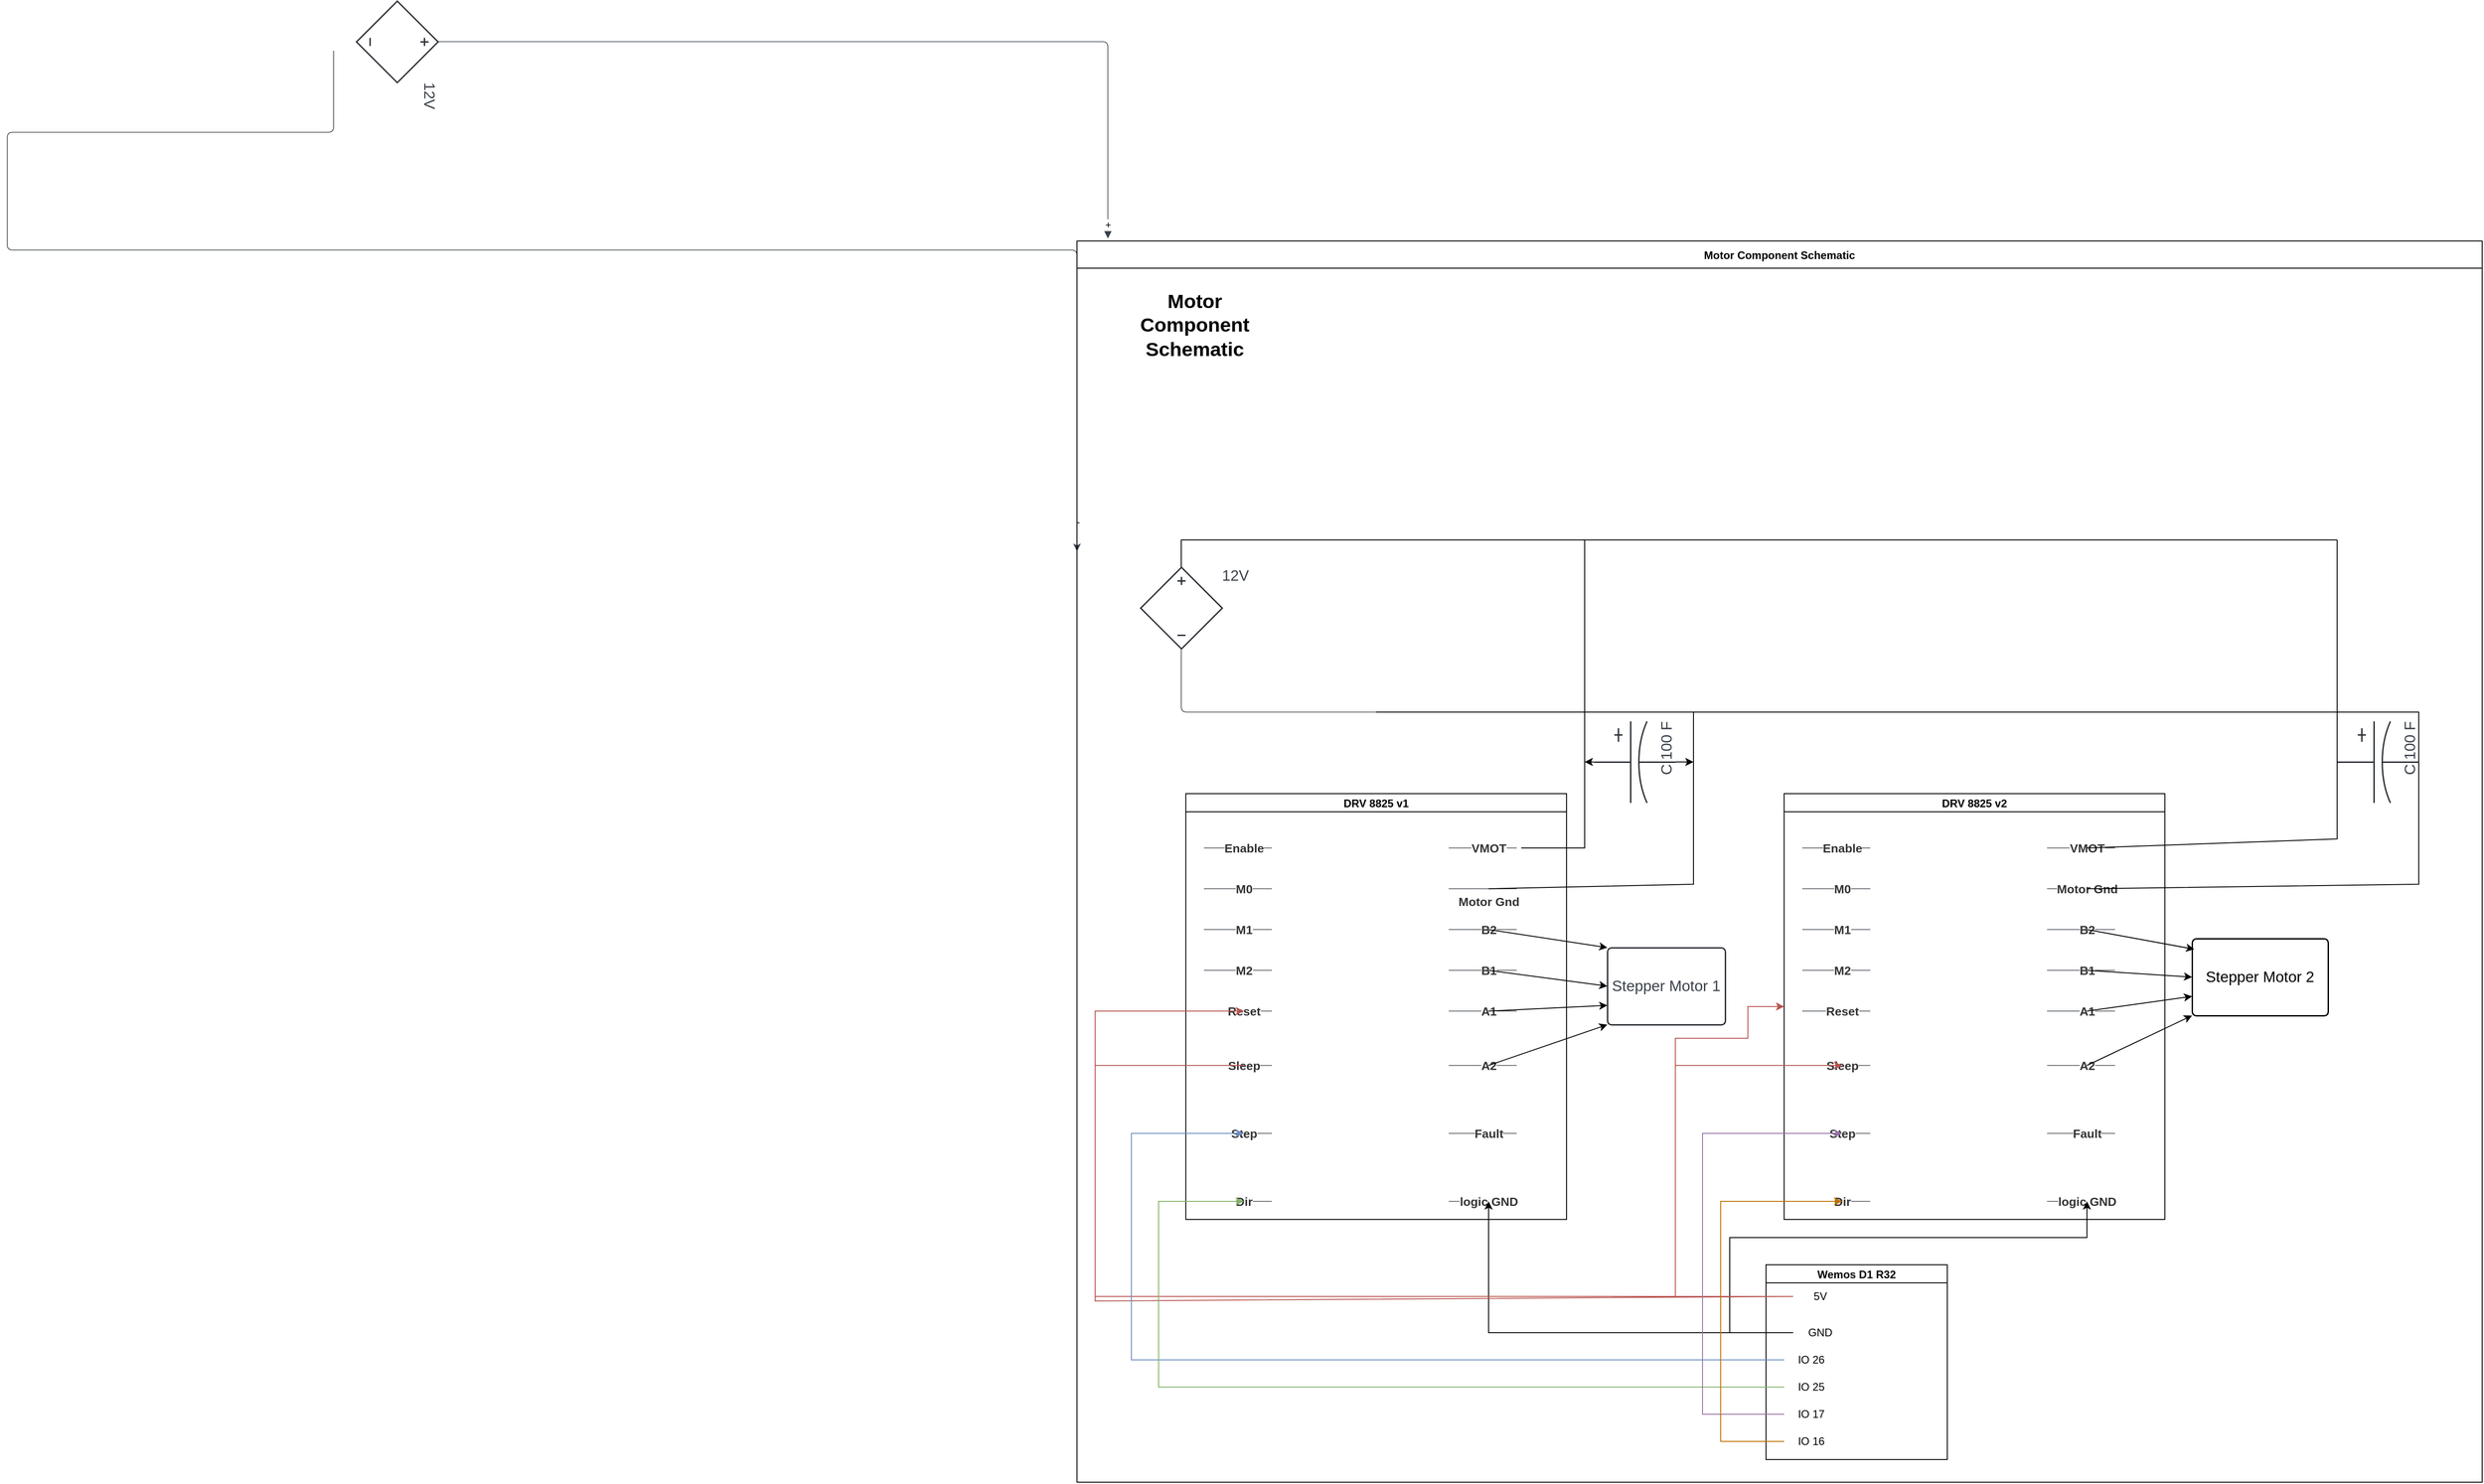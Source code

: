 <mxfile version="24.7.7">
  <diagram name="Page-1" id="7f8eeRSNO61apV8C3hmS">
    <mxGraphModel dx="2390" dy="2342" grid="1" gridSize="10" guides="1" tooltips="1" connect="1" arrows="1" fold="1" page="1" pageScale="1" pageWidth="850" pageHeight="1100" math="0" shadow="0">
      <root>
        <mxCell id="0" />
        <mxCell id="1" parent="0" />
        <mxCell id="pym4YxWfksxZp7_tP3VW-1" value="" style="html=1;overflow=block;blockSpacing=1;whiteSpace=wrap;container=1;pointerEvents=0;collapsible=0;recursiveResize=0;fontSize=13;spacing=0;strokeColor=#unset;fillOpacity=0;rounded=1;absoluteArcSize=1;arcSize=9;fillColor=#000000;strokeWidth=NaN;lucidId=iUW3VaTIrjWA;" vertex="1" parent="1">
          <mxGeometry x="210" y="60" width="405" height="585" as="geometry" />
        </mxCell>
        <mxCell id="pym4YxWfksxZp7_tP3VW-14" value="" style="html=1;jettySize=18;whiteSpace=wrap;fontSize=13;strokeColor=#3a414a;strokeOpacity=100;strokeWidth=0.8;rounded=1;arcSize=12;edgeStyle=orthogonalEdgeStyle;startArrow=none;endArrow=classic;exitX=0.5;exitY=1;exitPerimeter=0;lucidId=90W3UFExJlwN;entryX=0;entryY=0.25;entryDx=0;entryDy=0;endFill=1;" edge="1" parent="1" target="pym4YxWfksxZp7_tP3VW-138">
          <mxGeometry width="100" height="100" relative="1" as="geometry">
            <Array as="points">
              <mxPoint x="650" y="-620" />
              <mxPoint x="290" y="-620" />
              <mxPoint x="290" y="-490" />
            </Array>
            <mxPoint x="1457.14" y="-497.6" as="targetPoint" />
            <mxPoint x="650" y="-710" as="sourcePoint" />
          </mxGeometry>
        </mxCell>
        <mxCell id="pym4YxWfksxZp7_tP3VW-226" value="-" style="edgeLabel;html=1;align=center;verticalAlign=middle;resizable=0;points=[];" vertex="1" connectable="0" parent="pym4YxWfksxZp7_tP3VW-14">
          <mxGeometry x="0.969" y="1" relative="1" as="geometry">
            <mxPoint as="offset" />
          </mxGeometry>
        </mxCell>
        <mxCell id="pym4YxWfksxZp7_tP3VW-18" value="" style="html=1;jettySize=18;whiteSpace=wrap;fontSize=13;strokeColor=#3a414a;strokeOpacity=100;strokeWidth=0.8;rounded=1;arcSize=12;edgeStyle=orthogonalEdgeStyle;startArrow=none;endArrow=block;exitX=0.5;exitY=0;exitPerimeter=0;lucidId=~0W3Ct3SU_Aw;entryX=0.022;entryY=-0.002;entryDx=0;entryDy=0;entryPerimeter=0;endFill=1;" edge="1" parent="1" source="pym4YxWfksxZp7_tP3VW-19" target="pym4YxWfksxZp7_tP3VW-138">
          <mxGeometry width="100" height="100" relative="1" as="geometry">
            <Array as="points" />
            <mxPoint x="885" y="-600" as="targetPoint" />
          </mxGeometry>
        </mxCell>
        <mxCell id="pym4YxWfksxZp7_tP3VW-225" value="+" style="edgeLabel;html=1;align=center;verticalAlign=middle;resizable=0;points=[];" vertex="1" connectable="0" parent="pym4YxWfksxZp7_tP3VW-18">
          <mxGeometry x="0.968" relative="1" as="geometry">
            <mxPoint as="offset" />
          </mxGeometry>
        </mxCell>
        <mxCell id="pym4YxWfksxZp7_tP3VW-19" value="12V" style="html=1;overflow=block;blockSpacing=1;whiteSpace=wrap;shape=mxgraph.electrical.signal_sources.dependent_source_3;verticalLabelPosition=middle;align=left;verticalAlign=top;labelPosition=right;fontSize=16.7;fontColor=#3a414a;spacing=0;strokeColor=#282c33;strokeOpacity=100;fillOpacity=100;rounded=1;absoluteArcSize=1;arcSize=9;rotation=90;fillColor=#ffffff;strokeWidth=1.5;lucidId=ARX3QMTHyp3W;" vertex="1" parent="1">
          <mxGeometry x="675" y="-765" width="90" height="90" as="geometry" />
        </mxCell>
        <mxCell id="pym4YxWfksxZp7_tP3VW-138" value="Motor Component Schematic" style="swimlane;startSize=30;swimlaneHead=1;noLabel=0;verticalAlign=middle;labelBackgroundColor=none;" vertex="1" parent="1">
          <mxGeometry x="1470" y="-500" width="1550" height="1370" as="geometry">
            <mxRectangle x="1470" y="-500" width="220" height="40" as="alternateBounds" />
          </mxGeometry>
        </mxCell>
        <mxCell id="pym4YxWfksxZp7_tP3VW-97" value="DRV 8825 v1" style="swimlane;startSize=20;" vertex="1" parent="pym4YxWfksxZp7_tP3VW-138">
          <mxGeometry x="120" y="610" width="420" height="470" as="geometry">
            <mxRectangle x="490" y="680" width="100" height="40" as="alternateBounds" />
          </mxGeometry>
        </mxCell>
        <mxCell id="pym4YxWfksxZp7_tP3VW-27" value="" style="html=1;jettySize=18;whiteSpace=wrap;fontSize=13;strokeColor=#3a414a;strokeOpacity=100;strokeWidth=0.8;rounded=1;arcSize=12;edgeStyle=orthogonalEdgeStyle;startArrow=none;endArrow=none;lucidId=ucY3mJvDZ3Nv;" edge="1" parent="pym4YxWfksxZp7_tP3VW-97">
          <mxGeometry width="100" height="100" relative="1" as="geometry">
            <Array as="points" />
            <mxPoint x="95" y="60" as="sourcePoint" />
            <mxPoint x="20" y="60" as="targetPoint" />
          </mxGeometry>
        </mxCell>
        <mxCell id="pym4YxWfksxZp7_tP3VW-28" value="Enable" style="text;html=1;resizable=0;labelBackgroundColor=default;align=center;verticalAlign=middle;fontStyle=1;fontColor=#333333;fontSize=13.3;" vertex="1" parent="pym4YxWfksxZp7_tP3VW-27">
          <mxGeometry x="-0.173" relative="1" as="geometry">
            <mxPoint as="offset" />
          </mxGeometry>
        </mxCell>
        <mxCell id="pym4YxWfksxZp7_tP3VW-29" value="" style="html=1;jettySize=18;whiteSpace=wrap;fontSize=13;strokeColor=#3a414a;strokeOpacity=100;strokeWidth=0.8;rounded=1;arcSize=12;edgeStyle=orthogonalEdgeStyle;startArrow=none;endArrow=none;lucidId=~cY3NGBpno4B;" edge="1" parent="pym4YxWfksxZp7_tP3VW-97">
          <mxGeometry width="100" height="100" relative="1" as="geometry">
            <Array as="points" />
            <mxPoint x="95" y="105" as="sourcePoint" />
            <mxPoint x="20" y="105" as="targetPoint" />
          </mxGeometry>
        </mxCell>
        <mxCell id="pym4YxWfksxZp7_tP3VW-30" value="M0" style="text;html=1;resizable=0;labelBackgroundColor=default;align=center;verticalAlign=middle;fontStyle=1;fontColor=#333333;fontSize=13.3;" vertex="1" parent="pym4YxWfksxZp7_tP3VW-29">
          <mxGeometry x="-0.173" relative="1" as="geometry">
            <mxPoint as="offset" />
          </mxGeometry>
        </mxCell>
        <mxCell id="pym4YxWfksxZp7_tP3VW-31" value="" style="html=1;jettySize=18;whiteSpace=wrap;fontSize=13;strokeColor=#3a414a;strokeOpacity=100;strokeWidth=0.8;rounded=1;arcSize=12;edgeStyle=orthogonalEdgeStyle;startArrow=none;endArrow=none;lucidId=ddY3imBptLGA;" edge="1" parent="pym4YxWfksxZp7_tP3VW-97">
          <mxGeometry width="100" height="100" relative="1" as="geometry">
            <Array as="points" />
            <mxPoint x="95" y="150" as="sourcePoint" />
            <mxPoint x="20" y="150" as="targetPoint" />
          </mxGeometry>
        </mxCell>
        <mxCell id="pym4YxWfksxZp7_tP3VW-32" value="M1" style="text;html=1;resizable=0;labelBackgroundColor=default;align=center;verticalAlign=middle;fontStyle=1;fontColor=#333333;fontSize=13.3;" vertex="1" parent="pym4YxWfksxZp7_tP3VW-31">
          <mxGeometry x="-0.173" relative="1" as="geometry">
            <mxPoint as="offset" />
          </mxGeometry>
        </mxCell>
        <mxCell id="pym4YxWfksxZp7_tP3VW-33" value="" style="html=1;jettySize=18;whiteSpace=wrap;fontSize=13;strokeColor=#3a414a;strokeOpacity=100;strokeWidth=0.8;rounded=1;arcSize=12;edgeStyle=orthogonalEdgeStyle;startArrow=none;endArrow=none;lucidId=odY3B1r..Krc;" edge="1" parent="pym4YxWfksxZp7_tP3VW-97">
          <mxGeometry width="100" height="100" relative="1" as="geometry">
            <Array as="points" />
            <mxPoint x="95" y="195" as="sourcePoint" />
            <mxPoint x="20" y="195" as="targetPoint" />
          </mxGeometry>
        </mxCell>
        <mxCell id="pym4YxWfksxZp7_tP3VW-34" value="M2" style="text;html=1;resizable=0;labelBackgroundColor=default;align=center;verticalAlign=middle;fontStyle=1;fontColor=#333333;fontSize=13.3;" vertex="1" parent="pym4YxWfksxZp7_tP3VW-33">
          <mxGeometry x="-0.173" relative="1" as="geometry">
            <mxPoint as="offset" />
          </mxGeometry>
        </mxCell>
        <mxCell id="pym4YxWfksxZp7_tP3VW-35" value="" style="html=1;jettySize=18;whiteSpace=wrap;fontSize=13;strokeColor=#3a414a;strokeOpacity=100;strokeWidth=0.8;rounded=1;arcSize=12;edgeStyle=orthogonalEdgeStyle;startArrow=none;endArrow=none;lucidId=qdY3grdjKxWu;" edge="1" parent="pym4YxWfksxZp7_tP3VW-97">
          <mxGeometry width="100" height="100" relative="1" as="geometry">
            <Array as="points" />
            <mxPoint x="95" y="240" as="sourcePoint" />
            <mxPoint x="20" y="240" as="targetPoint" />
          </mxGeometry>
        </mxCell>
        <mxCell id="pym4YxWfksxZp7_tP3VW-36" value="Reset" style="text;html=1;resizable=0;labelBackgroundColor=default;align=center;verticalAlign=middle;fontStyle=1;fontColor=#333333;fontSize=13.3;" vertex="1" parent="pym4YxWfksxZp7_tP3VW-35">
          <mxGeometry x="-0.173" relative="1" as="geometry">
            <mxPoint as="offset" />
          </mxGeometry>
        </mxCell>
        <mxCell id="pym4YxWfksxZp7_tP3VW-37" value="" style="html=1;jettySize=18;whiteSpace=wrap;fontSize=13;strokeColor=#3a414a;strokeOpacity=100;strokeWidth=0.8;rounded=1;arcSize=12;edgeStyle=orthogonalEdgeStyle;startArrow=none;endArrow=none;lucidId=sdY3.HNj6rKa;" edge="1" parent="pym4YxWfksxZp7_tP3VW-97">
          <mxGeometry width="100" height="100" relative="1" as="geometry">
            <Array as="points" />
            <mxPoint x="95" y="300" as="sourcePoint" />
            <mxPoint x="20" y="300" as="targetPoint" />
          </mxGeometry>
        </mxCell>
        <mxCell id="pym4YxWfksxZp7_tP3VW-38" value="Sleep" style="text;html=1;resizable=0;labelBackgroundColor=default;align=center;verticalAlign=middle;fontStyle=1;fontColor=#333333;fontSize=13.3;" vertex="1" parent="pym4YxWfksxZp7_tP3VW-37">
          <mxGeometry x="-0.173" relative="1" as="geometry">
            <mxPoint as="offset" />
          </mxGeometry>
        </mxCell>
        <mxCell id="pym4YxWfksxZp7_tP3VW-39" value="" style="html=1;jettySize=18;whiteSpace=wrap;fontSize=13;strokeColor=#3a414a;strokeOpacity=100;strokeWidth=0.8;rounded=1;arcSize=12;edgeStyle=orthogonalEdgeStyle;startArrow=none;endArrow=none;lucidId=ydY3kjrEk9Y1;" edge="1" parent="pym4YxWfksxZp7_tP3VW-97">
          <mxGeometry width="100" height="100" relative="1" as="geometry">
            <Array as="points" />
            <mxPoint x="95" y="375" as="sourcePoint" />
            <mxPoint x="20" y="375" as="targetPoint" />
          </mxGeometry>
        </mxCell>
        <mxCell id="pym4YxWfksxZp7_tP3VW-40" value="Step" style="text;html=1;resizable=0;labelBackgroundColor=default;align=center;verticalAlign=middle;fontStyle=1;fontColor=#333333;fontSize=13.3;" vertex="1" parent="pym4YxWfksxZp7_tP3VW-39">
          <mxGeometry x="-0.173" relative="1" as="geometry">
            <mxPoint as="offset" />
          </mxGeometry>
        </mxCell>
        <mxCell id="pym4YxWfksxZp7_tP3VW-41" value="" style="html=1;jettySize=18;whiteSpace=wrap;fontSize=13;strokeColor=#3a414a;strokeOpacity=100;strokeWidth=0.8;rounded=1;arcSize=12;edgeStyle=orthogonalEdgeStyle;startArrow=none;endArrow=none;lucidId=BdY3i.5ItI6B;" edge="1" parent="pym4YxWfksxZp7_tP3VW-97">
          <mxGeometry width="100" height="100" relative="1" as="geometry">
            <Array as="points" />
            <mxPoint x="95" y="450" as="sourcePoint" />
            <mxPoint x="20" y="450" as="targetPoint" />
          </mxGeometry>
        </mxCell>
        <mxCell id="pym4YxWfksxZp7_tP3VW-42" value="Dir" style="text;html=1;resizable=0;labelBackgroundColor=default;align=center;verticalAlign=middle;fontStyle=1;fontColor=#333333;fontSize=13.3;" vertex="1" parent="pym4YxWfksxZp7_tP3VW-41">
          <mxGeometry x="-0.173" relative="1" as="geometry">
            <mxPoint as="offset" />
          </mxGeometry>
        </mxCell>
        <mxCell id="pym4YxWfksxZp7_tP3VW-43" value="" style="html=1;jettySize=18;whiteSpace=wrap;fontSize=13;strokeColor=#3a414a;strokeOpacity=100;strokeWidth=0.8;rounded=1;arcSize=12;edgeStyle=orthogonalEdgeStyle;startArrow=none;endArrow=none;lucidId=SdY3vMm.1YsY;" edge="1" parent="pym4YxWfksxZp7_tP3VW-97">
          <mxGeometry width="100" height="100" relative="1" as="geometry">
            <Array as="points" />
            <mxPoint x="365" y="60" as="sourcePoint" />
            <mxPoint x="290" y="60" as="targetPoint" />
          </mxGeometry>
        </mxCell>
        <mxCell id="pym4YxWfksxZp7_tP3VW-44" value="VMOT" style="text;html=1;resizable=0;labelBackgroundColor=default;align=center;verticalAlign=middle;fontStyle=1;fontColor=#333333;fontSize=13.3;" vertex="1" parent="pym4YxWfksxZp7_tP3VW-43">
          <mxGeometry x="-0.173" relative="1" as="geometry">
            <mxPoint as="offset" />
          </mxGeometry>
        </mxCell>
        <mxCell id="pym4YxWfksxZp7_tP3VW-45" value="" style="html=1;jettySize=18;whiteSpace=wrap;fontSize=13;strokeColor=#3a414a;strokeOpacity=100;strokeWidth=0.8;rounded=1;arcSize=12;edgeStyle=orthogonalEdgeStyle;startArrow=none;endArrow=none;lucidId=SdY3_CNYKk1w;" edge="1" parent="pym4YxWfksxZp7_tP3VW-97">
          <mxGeometry width="100" height="100" relative="1" as="geometry">
            <Array as="points" />
            <mxPoint x="365" y="105" as="sourcePoint" />
            <mxPoint x="290" y="105" as="targetPoint" />
          </mxGeometry>
        </mxCell>
        <mxCell id="pym4YxWfksxZp7_tP3VW-46" value="Motor Gnd" style="text;html=1;resizable=0;labelBackgroundColor=default;align=center;verticalAlign=top;fontStyle=1;fontColor=#333333;fontSize=13.3;" vertex="1" parent="pym4YxWfksxZp7_tP3VW-45">
          <mxGeometry x="-0.173" relative="1" as="geometry">
            <mxPoint as="offset" />
          </mxGeometry>
        </mxCell>
        <mxCell id="pym4YxWfksxZp7_tP3VW-47" value="" style="html=1;jettySize=18;whiteSpace=wrap;fontSize=13;strokeColor=#3a414a;strokeOpacity=100;strokeWidth=0.8;rounded=1;arcSize=12;edgeStyle=orthogonalEdgeStyle;startArrow=none;endArrow=none;lucidId=SdY35.Cq0KX-;" edge="1" parent="pym4YxWfksxZp7_tP3VW-97">
          <mxGeometry width="100" height="100" relative="1" as="geometry">
            <Array as="points" />
            <mxPoint x="365" y="150" as="sourcePoint" />
            <mxPoint x="290" y="150" as="targetPoint" />
          </mxGeometry>
        </mxCell>
        <mxCell id="pym4YxWfksxZp7_tP3VW-48" value="B2" style="text;html=1;resizable=0;labelBackgroundColor=default;align=center;verticalAlign=middle;fontStyle=1;fontColor=#333333;fontSize=13.3;" vertex="1" parent="pym4YxWfksxZp7_tP3VW-47">
          <mxGeometry x="-0.173" relative="1" as="geometry">
            <mxPoint as="offset" />
          </mxGeometry>
        </mxCell>
        <mxCell id="pym4YxWfksxZp7_tP3VW-49" value="" style="html=1;jettySize=18;whiteSpace=wrap;fontSize=13;strokeColor=#3a414a;strokeOpacity=100;strokeWidth=0.8;rounded=1;arcSize=12;edgeStyle=orthogonalEdgeStyle;startArrow=none;endArrow=none;lucidId=SdY3~BlzEds2;" edge="1" parent="pym4YxWfksxZp7_tP3VW-97">
          <mxGeometry width="100" height="100" relative="1" as="geometry">
            <Array as="points" />
            <mxPoint x="365" y="195" as="sourcePoint" />
            <mxPoint x="290" y="195" as="targetPoint" />
          </mxGeometry>
        </mxCell>
        <mxCell id="pym4YxWfksxZp7_tP3VW-50" value="B1" style="text;html=1;resizable=0;labelBackgroundColor=default;align=center;verticalAlign=middle;fontStyle=1;fontColor=#333333;fontSize=13.3;" vertex="1" parent="pym4YxWfksxZp7_tP3VW-49">
          <mxGeometry x="-0.173" relative="1" as="geometry">
            <mxPoint as="offset" />
          </mxGeometry>
        </mxCell>
        <mxCell id="pym4YxWfksxZp7_tP3VW-51" value="" style="html=1;jettySize=18;whiteSpace=wrap;fontSize=13;strokeColor=#3a414a;strokeOpacity=100;strokeWidth=0.8;rounded=1;arcSize=12;edgeStyle=orthogonalEdgeStyle;startArrow=none;endArrow=none;lucidId=SdY30ArI8SJu;" edge="1" parent="pym4YxWfksxZp7_tP3VW-97">
          <mxGeometry width="100" height="100" relative="1" as="geometry">
            <Array as="points" />
            <mxPoint x="365" y="240" as="sourcePoint" />
            <mxPoint x="290" y="240" as="targetPoint" />
          </mxGeometry>
        </mxCell>
        <mxCell id="pym4YxWfksxZp7_tP3VW-52" value="A1" style="text;html=1;resizable=0;labelBackgroundColor=default;align=center;verticalAlign=middle;fontStyle=1;fontColor=#333333;fontSize=13.3;" vertex="1" parent="pym4YxWfksxZp7_tP3VW-51">
          <mxGeometry x="-0.173" relative="1" as="geometry">
            <mxPoint as="offset" />
          </mxGeometry>
        </mxCell>
        <mxCell id="pym4YxWfksxZp7_tP3VW-53" value="" style="html=1;jettySize=18;whiteSpace=wrap;fontSize=13;strokeColor=#3a414a;strokeOpacity=100;strokeWidth=0.8;rounded=1;arcSize=12;edgeStyle=orthogonalEdgeStyle;startArrow=none;endArrow=none;lucidId=SdY3f5CYBzJn;" edge="1" parent="pym4YxWfksxZp7_tP3VW-97">
          <mxGeometry width="100" height="100" relative="1" as="geometry">
            <Array as="points" />
            <mxPoint x="365" y="300" as="sourcePoint" />
            <mxPoint x="290" y="300" as="targetPoint" />
          </mxGeometry>
        </mxCell>
        <mxCell id="pym4YxWfksxZp7_tP3VW-54" value="A2" style="text;html=1;resizable=0;labelBackgroundColor=default;align=center;verticalAlign=middle;fontStyle=1;fontColor=#333333;fontSize=13.3;" vertex="1" parent="pym4YxWfksxZp7_tP3VW-53">
          <mxGeometry x="-0.173" relative="1" as="geometry">
            <mxPoint as="offset" />
          </mxGeometry>
        </mxCell>
        <mxCell id="pym4YxWfksxZp7_tP3VW-55" value="" style="html=1;jettySize=18;whiteSpace=wrap;fontSize=13;strokeColor=#3a414a;strokeOpacity=100;strokeWidth=0.8;rounded=1;arcSize=12;edgeStyle=orthogonalEdgeStyle;startArrow=none;endArrow=none;lucidId=SdY3awZ6CT2i;" edge="1" parent="pym4YxWfksxZp7_tP3VW-97">
          <mxGeometry width="100" height="100" relative="1" as="geometry">
            <Array as="points" />
            <mxPoint x="365" y="375" as="sourcePoint" />
            <mxPoint x="290" y="375" as="targetPoint" />
          </mxGeometry>
        </mxCell>
        <mxCell id="pym4YxWfksxZp7_tP3VW-56" value="Fault" style="text;html=1;resizable=0;labelBackgroundColor=default;align=center;verticalAlign=middle;fontStyle=1;fontColor=#333333;fontSize=13.3;" vertex="1" parent="pym4YxWfksxZp7_tP3VW-55">
          <mxGeometry x="-0.173" relative="1" as="geometry">
            <mxPoint as="offset" />
          </mxGeometry>
        </mxCell>
        <mxCell id="pym4YxWfksxZp7_tP3VW-57" value="" style="html=1;jettySize=18;whiteSpace=wrap;fontSize=13;strokeColor=#3a414a;strokeOpacity=100;strokeWidth=0.8;rounded=1;arcSize=12;edgeStyle=orthogonalEdgeStyle;startArrow=none;endArrow=none;lucidId=SdY3CwZnx.ZL;" edge="1" parent="pym4YxWfksxZp7_tP3VW-97">
          <mxGeometry width="100" height="100" relative="1" as="geometry">
            <Array as="points" />
            <mxPoint x="365" y="450" as="sourcePoint" />
            <mxPoint x="290" y="450" as="targetPoint" />
          </mxGeometry>
        </mxCell>
        <mxCell id="pym4YxWfksxZp7_tP3VW-58" value="logic GND" style="text;html=1;resizable=0;labelBackgroundColor=default;align=center;verticalAlign=middle;fontStyle=1;fontColor=#333333;fontSize=13.3;" vertex="1" parent="pym4YxWfksxZp7_tP3VW-57">
          <mxGeometry x="-0.173" relative="1" as="geometry">
            <mxPoint as="offset" />
          </mxGeometry>
        </mxCell>
        <mxCell id="pym4YxWfksxZp7_tP3VW-151" value="" style="endArrow=none;html=1;rounded=0;" edge="1" parent="pym4YxWfksxZp7_tP3VW-97">
          <mxGeometry width="50" height="50" relative="1" as="geometry">
            <mxPoint x="370" y="60" as="sourcePoint" />
            <mxPoint x="440" y="-280" as="targetPoint" />
            <Array as="points">
              <mxPoint x="440" y="60" />
              <mxPoint x="440" y="-100" />
            </Array>
          </mxGeometry>
        </mxCell>
        <mxCell id="pym4YxWfksxZp7_tP3VW-103" value="DRV 8825 v2" style="swimlane;startSize=20;" vertex="1" parent="pym4YxWfksxZp7_tP3VW-138">
          <mxGeometry x="780" y="610" width="420" height="470" as="geometry">
            <mxRectangle x="690" y="630" width="100" height="40" as="alternateBounds" />
          </mxGeometry>
        </mxCell>
        <mxCell id="pym4YxWfksxZp7_tP3VW-104" value="" style="html=1;jettySize=18;whiteSpace=wrap;fontSize=13;strokeColor=#3a414a;strokeOpacity=100;strokeWidth=0.8;rounded=1;arcSize=12;edgeStyle=orthogonalEdgeStyle;startArrow=none;endArrow=none;lucidId=ucY3mJvDZ3Nv;" edge="1" parent="pym4YxWfksxZp7_tP3VW-103">
          <mxGeometry width="100" height="100" relative="1" as="geometry">
            <Array as="points" />
            <mxPoint x="95" y="60" as="sourcePoint" />
            <mxPoint x="20" y="60" as="targetPoint" />
          </mxGeometry>
        </mxCell>
        <mxCell id="pym4YxWfksxZp7_tP3VW-105" value="Enable" style="text;html=1;resizable=0;labelBackgroundColor=default;align=center;verticalAlign=middle;fontStyle=1;fontColor=#333333;fontSize=13.3;" vertex="1" parent="pym4YxWfksxZp7_tP3VW-104">
          <mxGeometry x="-0.173" relative="1" as="geometry">
            <mxPoint as="offset" />
          </mxGeometry>
        </mxCell>
        <mxCell id="pym4YxWfksxZp7_tP3VW-106" value="" style="html=1;jettySize=18;whiteSpace=wrap;fontSize=13;strokeColor=#3a414a;strokeOpacity=100;strokeWidth=0.8;rounded=1;arcSize=12;edgeStyle=orthogonalEdgeStyle;startArrow=none;endArrow=none;lucidId=~cY3NGBpno4B;" edge="1" parent="pym4YxWfksxZp7_tP3VW-103">
          <mxGeometry width="100" height="100" relative="1" as="geometry">
            <Array as="points" />
            <mxPoint x="95" y="105" as="sourcePoint" />
            <mxPoint x="20" y="105" as="targetPoint" />
          </mxGeometry>
        </mxCell>
        <mxCell id="pym4YxWfksxZp7_tP3VW-107" value="M0" style="text;html=1;resizable=0;labelBackgroundColor=default;align=center;verticalAlign=middle;fontStyle=1;fontColor=#333333;fontSize=13.3;" vertex="1" parent="pym4YxWfksxZp7_tP3VW-106">
          <mxGeometry x="-0.173" relative="1" as="geometry">
            <mxPoint as="offset" />
          </mxGeometry>
        </mxCell>
        <mxCell id="pym4YxWfksxZp7_tP3VW-108" value="" style="html=1;jettySize=18;whiteSpace=wrap;fontSize=13;strokeColor=#3a414a;strokeOpacity=100;strokeWidth=0.8;rounded=1;arcSize=12;edgeStyle=orthogonalEdgeStyle;startArrow=none;endArrow=none;lucidId=ddY3imBptLGA;" edge="1" parent="pym4YxWfksxZp7_tP3VW-103">
          <mxGeometry width="100" height="100" relative="1" as="geometry">
            <Array as="points" />
            <mxPoint x="95" y="150" as="sourcePoint" />
            <mxPoint x="20" y="150" as="targetPoint" />
          </mxGeometry>
        </mxCell>
        <mxCell id="pym4YxWfksxZp7_tP3VW-109" value="M1" style="text;html=1;resizable=0;labelBackgroundColor=default;align=center;verticalAlign=middle;fontStyle=1;fontColor=#333333;fontSize=13.3;" vertex="1" parent="pym4YxWfksxZp7_tP3VW-108">
          <mxGeometry x="-0.173" relative="1" as="geometry">
            <mxPoint as="offset" />
          </mxGeometry>
        </mxCell>
        <mxCell id="pym4YxWfksxZp7_tP3VW-110" value="" style="html=1;jettySize=18;whiteSpace=wrap;fontSize=13;strokeColor=#3a414a;strokeOpacity=100;strokeWidth=0.8;rounded=1;arcSize=12;edgeStyle=orthogonalEdgeStyle;startArrow=none;endArrow=none;lucidId=odY3B1r..Krc;" edge="1" parent="pym4YxWfksxZp7_tP3VW-103">
          <mxGeometry width="100" height="100" relative="1" as="geometry">
            <Array as="points" />
            <mxPoint x="95" y="195" as="sourcePoint" />
            <mxPoint x="20" y="195" as="targetPoint" />
          </mxGeometry>
        </mxCell>
        <mxCell id="pym4YxWfksxZp7_tP3VW-111" value="M2" style="text;html=1;resizable=0;labelBackgroundColor=default;align=center;verticalAlign=middle;fontStyle=1;fontColor=#333333;fontSize=13.3;" vertex="1" parent="pym4YxWfksxZp7_tP3VW-110">
          <mxGeometry x="-0.173" relative="1" as="geometry">
            <mxPoint as="offset" />
          </mxGeometry>
        </mxCell>
        <mxCell id="pym4YxWfksxZp7_tP3VW-112" value="" style="html=1;jettySize=18;whiteSpace=wrap;fontSize=13;strokeColor=#3a414a;strokeOpacity=100;strokeWidth=0.8;rounded=1;arcSize=12;edgeStyle=orthogonalEdgeStyle;startArrow=none;endArrow=none;lucidId=qdY3grdjKxWu;" edge="1" parent="pym4YxWfksxZp7_tP3VW-103">
          <mxGeometry width="100" height="100" relative="1" as="geometry">
            <Array as="points" />
            <mxPoint x="95" y="240" as="sourcePoint" />
            <mxPoint x="20" y="240" as="targetPoint" />
          </mxGeometry>
        </mxCell>
        <mxCell id="pym4YxWfksxZp7_tP3VW-113" value="Reset" style="text;html=1;resizable=0;labelBackgroundColor=default;align=center;verticalAlign=middle;fontStyle=1;fontColor=#333333;fontSize=13.3;" vertex="1" parent="pym4YxWfksxZp7_tP3VW-112">
          <mxGeometry x="-0.173" relative="1" as="geometry">
            <mxPoint as="offset" />
          </mxGeometry>
        </mxCell>
        <mxCell id="pym4YxWfksxZp7_tP3VW-114" value="" style="html=1;jettySize=18;whiteSpace=wrap;fontSize=13;strokeColor=#3a414a;strokeOpacity=100;strokeWidth=0.8;rounded=1;arcSize=12;edgeStyle=orthogonalEdgeStyle;startArrow=none;endArrow=none;lucidId=sdY3.HNj6rKa;" edge="1" parent="pym4YxWfksxZp7_tP3VW-103">
          <mxGeometry width="100" height="100" relative="1" as="geometry">
            <Array as="points" />
            <mxPoint x="95" y="300" as="sourcePoint" />
            <mxPoint x="20" y="300" as="targetPoint" />
          </mxGeometry>
        </mxCell>
        <mxCell id="pym4YxWfksxZp7_tP3VW-115" value="Sleep" style="text;html=1;resizable=0;labelBackgroundColor=default;align=center;verticalAlign=middle;fontStyle=1;fontColor=#333333;fontSize=13.3;" vertex="1" parent="pym4YxWfksxZp7_tP3VW-114">
          <mxGeometry x="-0.173" relative="1" as="geometry">
            <mxPoint as="offset" />
          </mxGeometry>
        </mxCell>
        <mxCell id="pym4YxWfksxZp7_tP3VW-116" value="" style="html=1;jettySize=18;whiteSpace=wrap;fontSize=13;strokeColor=#3a414a;strokeOpacity=100;strokeWidth=0.8;rounded=1;arcSize=12;edgeStyle=orthogonalEdgeStyle;startArrow=none;endArrow=none;lucidId=ydY3kjrEk9Y1;" edge="1" parent="pym4YxWfksxZp7_tP3VW-103">
          <mxGeometry width="100" height="100" relative="1" as="geometry">
            <Array as="points" />
            <mxPoint x="95" y="375" as="sourcePoint" />
            <mxPoint x="20" y="375" as="targetPoint" />
          </mxGeometry>
        </mxCell>
        <mxCell id="pym4YxWfksxZp7_tP3VW-117" value="Step" style="text;html=1;resizable=0;labelBackgroundColor=default;align=center;verticalAlign=middle;fontStyle=1;fontColor=#333333;fontSize=13.3;" vertex="1" parent="pym4YxWfksxZp7_tP3VW-116">
          <mxGeometry x="-0.173" relative="1" as="geometry">
            <mxPoint as="offset" />
          </mxGeometry>
        </mxCell>
        <mxCell id="pym4YxWfksxZp7_tP3VW-118" value="" style="html=1;jettySize=18;whiteSpace=wrap;fontSize=13;strokeColor=#3a414a;strokeOpacity=100;strokeWidth=0.8;rounded=1;arcSize=12;edgeStyle=orthogonalEdgeStyle;startArrow=none;endArrow=none;lucidId=BdY3i.5ItI6B;" edge="1" parent="pym4YxWfksxZp7_tP3VW-103">
          <mxGeometry width="100" height="100" relative="1" as="geometry">
            <Array as="points" />
            <mxPoint x="95" y="450" as="sourcePoint" />
            <mxPoint x="20" y="450" as="targetPoint" />
          </mxGeometry>
        </mxCell>
        <mxCell id="pym4YxWfksxZp7_tP3VW-119" value="Dir" style="text;html=1;resizable=0;labelBackgroundColor=default;align=center;verticalAlign=middle;fontStyle=1;fontColor=#333333;fontSize=13.3;" vertex="1" parent="pym4YxWfksxZp7_tP3VW-118">
          <mxGeometry x="-0.173" relative="1" as="geometry">
            <mxPoint as="offset" />
          </mxGeometry>
        </mxCell>
        <mxCell id="pym4YxWfksxZp7_tP3VW-120" value="" style="html=1;jettySize=18;whiteSpace=wrap;fontSize=13;strokeColor=#3a414a;strokeOpacity=100;strokeWidth=0.8;rounded=1;arcSize=12;edgeStyle=orthogonalEdgeStyle;startArrow=none;endArrow=none;lucidId=SdY3vMm.1YsY;" edge="1" parent="pym4YxWfksxZp7_tP3VW-103">
          <mxGeometry width="100" height="100" relative="1" as="geometry">
            <Array as="points" />
            <mxPoint x="365" y="60" as="sourcePoint" />
            <mxPoint x="290" y="60" as="targetPoint" />
          </mxGeometry>
        </mxCell>
        <mxCell id="pym4YxWfksxZp7_tP3VW-121" value="VMOT" style="text;html=1;resizable=0;labelBackgroundColor=default;align=center;verticalAlign=middle;fontStyle=1;fontColor=#333333;fontSize=13.3;" vertex="1" parent="pym4YxWfksxZp7_tP3VW-120">
          <mxGeometry x="-0.173" relative="1" as="geometry">
            <mxPoint as="offset" />
          </mxGeometry>
        </mxCell>
        <mxCell id="pym4YxWfksxZp7_tP3VW-122" value="" style="html=1;jettySize=18;whiteSpace=wrap;fontSize=13;strokeColor=#3a414a;strokeOpacity=100;strokeWidth=0.8;rounded=1;arcSize=12;edgeStyle=orthogonalEdgeStyle;startArrow=none;endArrow=none;lucidId=SdY3_CNYKk1w;" edge="1" parent="pym4YxWfksxZp7_tP3VW-103">
          <mxGeometry width="100" height="100" relative="1" as="geometry">
            <Array as="points" />
            <mxPoint x="365" y="105" as="sourcePoint" />
            <mxPoint x="290" y="105" as="targetPoint" />
          </mxGeometry>
        </mxCell>
        <mxCell id="pym4YxWfksxZp7_tP3VW-123" value="Motor Gnd" style="text;html=1;resizable=0;labelBackgroundColor=default;align=center;verticalAlign=middle;fontStyle=1;fontColor=#333333;fontSize=13.3;" vertex="1" parent="pym4YxWfksxZp7_tP3VW-122">
          <mxGeometry x="-0.173" relative="1" as="geometry">
            <mxPoint as="offset" />
          </mxGeometry>
        </mxCell>
        <mxCell id="pym4YxWfksxZp7_tP3VW-124" value="" style="html=1;jettySize=18;whiteSpace=wrap;fontSize=13;strokeColor=#3a414a;strokeOpacity=100;strokeWidth=0.8;rounded=1;arcSize=12;edgeStyle=orthogonalEdgeStyle;startArrow=none;endArrow=none;lucidId=SdY35.Cq0KX-;" edge="1" parent="pym4YxWfksxZp7_tP3VW-103">
          <mxGeometry width="100" height="100" relative="1" as="geometry">
            <Array as="points" />
            <mxPoint x="365" y="150" as="sourcePoint" />
            <mxPoint x="290" y="150" as="targetPoint" />
          </mxGeometry>
        </mxCell>
        <mxCell id="pym4YxWfksxZp7_tP3VW-125" value="B2" style="text;html=1;resizable=0;labelBackgroundColor=default;align=center;verticalAlign=middle;fontStyle=1;fontColor=#333333;fontSize=13.3;" vertex="1" parent="pym4YxWfksxZp7_tP3VW-124">
          <mxGeometry x="-0.173" relative="1" as="geometry">
            <mxPoint as="offset" />
          </mxGeometry>
        </mxCell>
        <mxCell id="pym4YxWfksxZp7_tP3VW-126" value="" style="html=1;jettySize=18;whiteSpace=wrap;fontSize=13;strokeColor=#3a414a;strokeOpacity=100;strokeWidth=0.8;rounded=1;arcSize=12;edgeStyle=orthogonalEdgeStyle;startArrow=none;endArrow=none;lucidId=SdY3~BlzEds2;" edge="1" parent="pym4YxWfksxZp7_tP3VW-103">
          <mxGeometry width="100" height="100" relative="1" as="geometry">
            <Array as="points" />
            <mxPoint x="365" y="195" as="sourcePoint" />
            <mxPoint x="290" y="195" as="targetPoint" />
          </mxGeometry>
        </mxCell>
        <mxCell id="pym4YxWfksxZp7_tP3VW-127" value="B1" style="text;html=1;resizable=0;labelBackgroundColor=default;align=center;verticalAlign=middle;fontStyle=1;fontColor=#333333;fontSize=13.3;" vertex="1" parent="pym4YxWfksxZp7_tP3VW-126">
          <mxGeometry x="-0.173" relative="1" as="geometry">
            <mxPoint as="offset" />
          </mxGeometry>
        </mxCell>
        <mxCell id="pym4YxWfksxZp7_tP3VW-128" value="" style="html=1;jettySize=18;whiteSpace=wrap;fontSize=13;strokeColor=#3a414a;strokeOpacity=100;strokeWidth=0.8;rounded=1;arcSize=12;edgeStyle=orthogonalEdgeStyle;startArrow=none;endArrow=none;lucidId=SdY30ArI8SJu;" edge="1" parent="pym4YxWfksxZp7_tP3VW-103">
          <mxGeometry width="100" height="100" relative="1" as="geometry">
            <Array as="points" />
            <mxPoint x="365" y="240" as="sourcePoint" />
            <mxPoint x="290" y="240" as="targetPoint" />
          </mxGeometry>
        </mxCell>
        <mxCell id="pym4YxWfksxZp7_tP3VW-129" value="A1" style="text;html=1;resizable=0;labelBackgroundColor=default;align=center;verticalAlign=middle;fontStyle=1;fontColor=#333333;fontSize=13.3;" vertex="1" parent="pym4YxWfksxZp7_tP3VW-128">
          <mxGeometry x="-0.173" relative="1" as="geometry">
            <mxPoint as="offset" />
          </mxGeometry>
        </mxCell>
        <mxCell id="pym4YxWfksxZp7_tP3VW-130" value="" style="html=1;jettySize=18;whiteSpace=wrap;fontSize=13;strokeColor=#3a414a;strokeOpacity=100;strokeWidth=0.8;rounded=1;arcSize=12;edgeStyle=orthogonalEdgeStyle;startArrow=none;endArrow=none;lucidId=SdY3f5CYBzJn;" edge="1" parent="pym4YxWfksxZp7_tP3VW-103">
          <mxGeometry width="100" height="100" relative="1" as="geometry">
            <Array as="points" />
            <mxPoint x="365" y="300" as="sourcePoint" />
            <mxPoint x="290" y="300" as="targetPoint" />
          </mxGeometry>
        </mxCell>
        <mxCell id="pym4YxWfksxZp7_tP3VW-131" value="A2" style="text;html=1;resizable=0;labelBackgroundColor=default;align=center;verticalAlign=middle;fontStyle=1;fontColor=#333333;fontSize=13.3;" vertex="1" parent="pym4YxWfksxZp7_tP3VW-130">
          <mxGeometry x="-0.173" relative="1" as="geometry">
            <mxPoint as="offset" />
          </mxGeometry>
        </mxCell>
        <mxCell id="pym4YxWfksxZp7_tP3VW-132" value="" style="html=1;jettySize=18;whiteSpace=wrap;fontSize=13;strokeColor=#3a414a;strokeOpacity=100;strokeWidth=0.8;rounded=1;arcSize=12;edgeStyle=orthogonalEdgeStyle;startArrow=none;endArrow=none;lucidId=SdY3awZ6CT2i;" edge="1" parent="pym4YxWfksxZp7_tP3VW-103">
          <mxGeometry width="100" height="100" relative="1" as="geometry">
            <Array as="points" />
            <mxPoint x="365" y="375" as="sourcePoint" />
            <mxPoint x="290" y="375" as="targetPoint" />
          </mxGeometry>
        </mxCell>
        <mxCell id="pym4YxWfksxZp7_tP3VW-133" value="Fault" style="text;html=1;resizable=0;labelBackgroundColor=default;align=center;verticalAlign=middle;fontStyle=1;fontColor=#333333;fontSize=13.3;" vertex="1" parent="pym4YxWfksxZp7_tP3VW-132">
          <mxGeometry x="-0.173" relative="1" as="geometry">
            <mxPoint as="offset" />
          </mxGeometry>
        </mxCell>
        <mxCell id="pym4YxWfksxZp7_tP3VW-134" value="" style="html=1;jettySize=18;whiteSpace=wrap;fontSize=13;strokeColor=#3a414a;strokeOpacity=100;strokeWidth=0.8;rounded=1;arcSize=12;edgeStyle=orthogonalEdgeStyle;startArrow=none;endArrow=none;lucidId=SdY3CwZnx.ZL;" edge="1" parent="pym4YxWfksxZp7_tP3VW-103">
          <mxGeometry width="100" height="100" relative="1" as="geometry">
            <Array as="points" />
            <mxPoint x="365" y="450" as="sourcePoint" />
            <mxPoint x="290" y="450" as="targetPoint" />
          </mxGeometry>
        </mxCell>
        <mxCell id="pym4YxWfksxZp7_tP3VW-135" value="logic GND" style="text;html=1;resizable=0;labelBackgroundColor=default;align=center;verticalAlign=middle;fontStyle=1;fontColor=#333333;fontSize=13.3;" vertex="1" parent="pym4YxWfksxZp7_tP3VW-134">
          <mxGeometry x="-0.173" relative="1" as="geometry">
            <mxPoint as="offset" />
          </mxGeometry>
        </mxCell>
        <mxCell id="pym4YxWfksxZp7_tP3VW-9" value="Stepper Motor 1" style="html=1;overflow=block;blockSpacing=1;whiteSpace=wrap;fontSize=16.7;fontColor=#3a414a;spacing=0;strokeColor=#282c33;strokeOpacity=100;fillOpacity=100;rounded=1;absoluteArcSize=1;arcSize=9;fillColor=#ffffff;strokeWidth=1.5;lucidId=7XW37jg4eR_R;" vertex="1" parent="pym4YxWfksxZp7_tP3VW-138">
          <mxGeometry x="585" y="780" width="130" height="85" as="geometry" />
        </mxCell>
        <mxCell id="pym4YxWfksxZp7_tP3VW-10" value="Stepper Motor 2" style="html=1;overflow=block;blockSpacing=1;whiteSpace=wrap;fontSize=16.7;spacing=0;strokeOpacity=100;fillOpacity=100;rounded=1;absoluteArcSize=1;arcSize=9;strokeWidth=1.5;lucidId=VYW3DMlK4Zh3;" vertex="1" parent="pym4YxWfksxZp7_tP3VW-138">
          <mxGeometry x="1230" y="770" width="150" height="85" as="geometry" />
        </mxCell>
        <mxCell id="pym4YxWfksxZp7_tP3VW-26" value="Motor Component Schematic" style="html=1;overflow=block;blockSpacing=1;whiteSpace=wrap;fontSize=21.7;fontStyle=1;spacing=3.8;strokeOpacity=0;fillOpacity=0;rounded=1;absoluteArcSize=1;arcSize=9;strokeWidth=NaN;lucidId=Z~X3ldeMIyZf;" vertex="1" parent="pym4YxWfksxZp7_tP3VW-138">
          <mxGeometry x="40" y="50" width="180" height="86" as="geometry" />
        </mxCell>
        <mxCell id="pym4YxWfksxZp7_tP3VW-23" value="12V" style="html=1;overflow=block;blockSpacing=1;whiteSpace=wrap;shape=mxgraph.electrical.signal_sources.dependent_source_3;verticalLabelPosition=middle;align=left;verticalAlign=top;labelPosition=right;fontSize=16.7;fontColor=#3a414a;spacing=0;strokeColor=#282c33;strokeOpacity=100;fillOpacity=100;rounded=1;absoluteArcSize=1;arcSize=9;fillColor=#ffffff;strokeWidth=1.5;lucidId=8.X3.qdhrX1-;" vertex="1" parent="pym4YxWfksxZp7_tP3VW-138">
          <mxGeometry x="70" y="360" width="90" height="90" as="geometry" />
        </mxCell>
        <mxCell id="pym4YxWfksxZp7_tP3VW-20" value="" style="html=1;jettySize=18;whiteSpace=wrap;fontSize=13;strokeColor=#3a414a;strokeOpacity=100;strokeWidth=0.8;rounded=1;arcSize=12;edgeStyle=orthogonalEdgeStyle;startArrow=none;endArrow=none;entryX=0.5;entryY=1;entryPerimeter=0;lucidId=6SX3jnf_Sh.W;" edge="1" parent="pym4YxWfksxZp7_tP3VW-138" target="pym4YxWfksxZp7_tP3VW-23">
          <mxGeometry width="100" height="100" relative="1" as="geometry">
            <Array as="points">
              <mxPoint x="335" y="520" />
              <mxPoint x="115" y="520" />
            </Array>
            <mxPoint x="335" y="520" as="sourcePoint" />
          </mxGeometry>
        </mxCell>
        <mxCell id="pym4YxWfksxZp7_tP3VW-152" value="" style="endArrow=none;html=1;rounded=0;exitX=0.5;exitY=0;exitDx=0;exitDy=0;exitPerimeter=0;" edge="1" parent="pym4YxWfksxZp7_tP3VW-138" source="pym4YxWfksxZp7_tP3VW-23">
          <mxGeometry width="50" height="50" relative="1" as="geometry">
            <mxPoint x="330" y="340" as="sourcePoint" />
            <mxPoint x="1390" y="330" as="targetPoint" />
            <Array as="points">
              <mxPoint x="115" y="330" />
            </Array>
          </mxGeometry>
        </mxCell>
        <mxCell id="pym4YxWfksxZp7_tP3VW-153" value="" style="endArrow=none;html=1;rounded=0;entryX=0;entryY=0;entryDx=0;entryDy=0;" edge="1" parent="pym4YxWfksxZp7_tP3VW-138" target="pym4YxWfksxZp7_tP3VW-123">
          <mxGeometry width="50" height="50" relative="1" as="geometry">
            <mxPoint x="330" y="520" as="sourcePoint" />
            <mxPoint x="1100" y="500" as="targetPoint" />
            <Array as="points">
              <mxPoint x="1480" y="520" />
              <mxPoint x="1480" y="710" />
            </Array>
          </mxGeometry>
        </mxCell>
        <mxCell id="pym4YxWfksxZp7_tP3VW-155" value="" style="endArrow=none;html=1;rounded=0;exitX=0;exitY=0;exitDx=0;exitDy=0;" edge="1" parent="pym4YxWfksxZp7_tP3VW-138" source="pym4YxWfksxZp7_tP3VW-121">
          <mxGeometry width="50" height="50" relative="1" as="geometry">
            <mxPoint x="1380" y="730" as="sourcePoint" />
            <mxPoint x="1390" y="330" as="targetPoint" />
            <Array as="points">
              <mxPoint x="1390" y="660" />
            </Array>
          </mxGeometry>
        </mxCell>
        <mxCell id="pym4YxWfksxZp7_tP3VW-158" value="" style="endArrow=none;html=1;rounded=0;" edge="1" parent="pym4YxWfksxZp7_tP3VW-138" target="pym4YxWfksxZp7_tP3VW-46">
          <mxGeometry width="50" height="50" relative="1" as="geometry">
            <mxPoint x="680" y="520" as="sourcePoint" />
            <mxPoint x="930" y="790" as="targetPoint" />
            <Array as="points">
              <mxPoint x="680" y="710" />
            </Array>
          </mxGeometry>
        </mxCell>
        <mxCell id="pym4YxWfksxZp7_tP3VW-168" style="edgeStyle=orthogonalEdgeStyle;rounded=0;orthogonalLoop=1;jettySize=auto;html=1;exitX=0;exitY=0;exitDx=0;exitDy=0;" edge="1" parent="pym4YxWfksxZp7_tP3VW-138" source="pym4YxWfksxZp7_tP3VW-48" target="pym4YxWfksxZp7_tP3VW-9">
          <mxGeometry relative="1" as="geometry" />
        </mxCell>
        <mxCell id="pym4YxWfksxZp7_tP3VW-169" style="edgeStyle=orthogonalEdgeStyle;rounded=0;orthogonalLoop=1;jettySize=auto;html=1;exitX=0;exitY=0;exitDx=0;exitDy=0;entryX=0;entryY=0.5;entryDx=0;entryDy=0;" edge="1" parent="pym4YxWfksxZp7_tP3VW-138" source="pym4YxWfksxZp7_tP3VW-50" target="pym4YxWfksxZp7_tP3VW-9">
          <mxGeometry relative="1" as="geometry" />
        </mxCell>
        <mxCell id="pym4YxWfksxZp7_tP3VW-170" style="edgeStyle=orthogonalEdgeStyle;rounded=0;orthogonalLoop=1;jettySize=auto;html=1;exitX=0;exitY=0;exitDx=0;exitDy=0;entryX=0;entryY=0.75;entryDx=0;entryDy=0;" edge="1" parent="pym4YxWfksxZp7_tP3VW-138" source="pym4YxWfksxZp7_tP3VW-52" target="pym4YxWfksxZp7_tP3VW-9">
          <mxGeometry relative="1" as="geometry" />
        </mxCell>
        <mxCell id="pym4YxWfksxZp7_tP3VW-171" style="edgeStyle=orthogonalEdgeStyle;rounded=0;orthogonalLoop=1;jettySize=auto;html=1;exitX=0;exitY=0;exitDx=0;exitDy=0;entryX=0;entryY=1;entryDx=0;entryDy=0;" edge="1" parent="pym4YxWfksxZp7_tP3VW-138" source="pym4YxWfksxZp7_tP3VW-54" target="pym4YxWfksxZp7_tP3VW-9">
          <mxGeometry relative="1" as="geometry" />
        </mxCell>
        <mxCell id="pym4YxWfksxZp7_tP3VW-172" style="edgeStyle=orthogonalEdgeStyle;rounded=0;orthogonalLoop=1;jettySize=auto;html=1;exitX=0;exitY=0;exitDx=0;exitDy=0;entryX=0.016;entryY=0.138;entryDx=0;entryDy=0;entryPerimeter=0;" edge="1" parent="pym4YxWfksxZp7_tP3VW-138" source="pym4YxWfksxZp7_tP3VW-125" target="pym4YxWfksxZp7_tP3VW-10">
          <mxGeometry relative="1" as="geometry" />
        </mxCell>
        <mxCell id="pym4YxWfksxZp7_tP3VW-173" style="edgeStyle=orthogonalEdgeStyle;rounded=0;orthogonalLoop=1;jettySize=auto;html=1;exitX=0;exitY=0;exitDx=0;exitDy=0;entryX=0;entryY=0.5;entryDx=0;entryDy=0;" edge="1" parent="pym4YxWfksxZp7_tP3VW-138" source="pym4YxWfksxZp7_tP3VW-127" target="pym4YxWfksxZp7_tP3VW-10">
          <mxGeometry relative="1" as="geometry" />
        </mxCell>
        <mxCell id="pym4YxWfksxZp7_tP3VW-174" style="edgeStyle=orthogonalEdgeStyle;rounded=0;orthogonalLoop=1;jettySize=auto;html=1;exitX=0;exitY=0;exitDx=0;exitDy=0;entryX=0;entryY=0.75;entryDx=0;entryDy=0;" edge="1" parent="pym4YxWfksxZp7_tP3VW-138" source="pym4YxWfksxZp7_tP3VW-129" target="pym4YxWfksxZp7_tP3VW-10">
          <mxGeometry relative="1" as="geometry" />
        </mxCell>
        <mxCell id="pym4YxWfksxZp7_tP3VW-175" style="edgeStyle=orthogonalEdgeStyle;rounded=0;orthogonalLoop=1;jettySize=auto;html=1;exitX=0;exitY=0;exitDx=0;exitDy=0;entryX=0;entryY=1;entryDx=0;entryDy=0;" edge="1" parent="pym4YxWfksxZp7_tP3VW-138" source="pym4YxWfksxZp7_tP3VW-131" target="pym4YxWfksxZp7_tP3VW-10">
          <mxGeometry relative="1" as="geometry" />
        </mxCell>
        <mxCell id="pym4YxWfksxZp7_tP3VW-177" style="edgeStyle=orthogonalEdgeStyle;rounded=0;orthogonalLoop=1;jettySize=auto;html=1;exitX=0;exitY=0.5;exitDx=0;exitDy=0;exitPerimeter=0;" edge="1" parent="pym4YxWfksxZp7_tP3VW-138" source="pym4YxWfksxZp7_tP3VW-176">
          <mxGeometry relative="1" as="geometry">
            <mxPoint x="560" y="574.889" as="targetPoint" />
          </mxGeometry>
        </mxCell>
        <mxCell id="pym4YxWfksxZp7_tP3VW-178" style="edgeStyle=orthogonalEdgeStyle;rounded=0;orthogonalLoop=1;jettySize=auto;html=1;exitX=1;exitY=0.5;exitDx=0;exitDy=0;exitPerimeter=0;" edge="1" parent="pym4YxWfksxZp7_tP3VW-138" source="pym4YxWfksxZp7_tP3VW-176">
          <mxGeometry relative="1" as="geometry">
            <mxPoint x="680" y="574.889" as="targetPoint" />
          </mxGeometry>
        </mxCell>
        <mxCell id="pym4YxWfksxZp7_tP3VW-176" value="C 100 F" style="html=1;overflow=block;blockSpacing=1;whiteSpace=wrap;shape=mxgraph.electrical.capacitors.capacitor_3;fontSize=16.7;fontColor=#3a414a;spacing=0;strokeColor=#282c33;strokeOpacity=100;fillOpacity=100;rounded=1;absoluteArcSize=1;arcSize=9;rotation=0;fillColor=#ffffff;strokeWidth=1.5;lucidId=WVW3wEhzz4Tl;align=right;verticalAlign=bottom;horizontal=0;" vertex="1" parent="pym4YxWfksxZp7_tP3VW-138">
          <mxGeometry x="570" y="530" width="90" height="90" as="geometry" />
        </mxCell>
        <mxCell id="pym4YxWfksxZp7_tP3VW-179" value="C 100 F" style="html=1;overflow=block;blockSpacing=1;whiteSpace=wrap;shape=mxgraph.electrical.capacitors.capacitor_3;fontSize=16.7;fontColor=#3a414a;spacing=0;strokeColor=#282c33;strokeOpacity=100;fillOpacity=100;rounded=1;absoluteArcSize=1;arcSize=9;rotation=0;fillColor=#ffffff;strokeWidth=1.5;lucidId=WVW3wEhzz4Tl;align=right;verticalAlign=bottom;horizontal=0;" vertex="1" parent="pym4YxWfksxZp7_tP3VW-138">
          <mxGeometry x="1390" y="530" width="90" height="90" as="geometry" />
        </mxCell>
        <mxCell id="pym4YxWfksxZp7_tP3VW-181" value="Wemos D1 R32" style="swimlane;startSize=20;" vertex="1" parent="pym4YxWfksxZp7_tP3VW-138">
          <mxGeometry x="760" y="1130" width="200" height="215" as="geometry" />
        </mxCell>
        <mxCell id="pym4YxWfksxZp7_tP3VW-205" value="IO 26" style="text;html=1;align=center;verticalAlign=middle;whiteSpace=wrap;rounded=0;" vertex="1" parent="pym4YxWfksxZp7_tP3VW-181">
          <mxGeometry x="20" y="90" width="60" height="30" as="geometry" />
        </mxCell>
        <mxCell id="pym4YxWfksxZp7_tP3VW-207" value="IO 25" style="text;html=1;align=center;verticalAlign=middle;whiteSpace=wrap;rounded=0;" vertex="1" parent="pym4YxWfksxZp7_tP3VW-181">
          <mxGeometry x="20" y="120" width="60" height="30" as="geometry" />
        </mxCell>
        <mxCell id="pym4YxWfksxZp7_tP3VW-208" value="IO 17" style="text;html=1;align=center;verticalAlign=middle;whiteSpace=wrap;rounded=0;" vertex="1" parent="pym4YxWfksxZp7_tP3VW-181">
          <mxGeometry x="20" y="150" width="60" height="30" as="geometry" />
        </mxCell>
        <mxCell id="pym4YxWfksxZp7_tP3VW-209" value="IO 16" style="text;html=1;align=center;verticalAlign=middle;whiteSpace=wrap;rounded=0;" vertex="1" parent="pym4YxWfksxZp7_tP3VW-181">
          <mxGeometry x="20" y="180" width="60" height="30" as="geometry" />
        </mxCell>
        <mxCell id="pym4YxWfksxZp7_tP3VW-210" value="GND" style="text;html=1;align=center;verticalAlign=middle;whiteSpace=wrap;rounded=0;" vertex="1" parent="pym4YxWfksxZp7_tP3VW-181">
          <mxGeometry x="30" y="60" width="60" height="30" as="geometry" />
        </mxCell>
        <mxCell id="pym4YxWfksxZp7_tP3VW-211" value="5V" style="text;html=1;align=center;verticalAlign=middle;whiteSpace=wrap;rounded=0;" vertex="1" parent="pym4YxWfksxZp7_tP3VW-181">
          <mxGeometry x="30" y="20" width="60" height="30" as="geometry" />
        </mxCell>
        <mxCell id="pym4YxWfksxZp7_tP3VW-212" style="edgeStyle=orthogonalEdgeStyle;rounded=0;orthogonalLoop=1;jettySize=auto;html=1;exitX=0;exitY=0.5;exitDx=0;exitDy=0;entryX=0;entryY=0;entryDx=0;entryDy=0;" edge="1" parent="pym4YxWfksxZp7_tP3VW-138" source="pym4YxWfksxZp7_tP3VW-210" target="pym4YxWfksxZp7_tP3VW-58">
          <mxGeometry relative="1" as="geometry">
            <Array as="points">
              <mxPoint x="454" y="1205" />
            </Array>
          </mxGeometry>
        </mxCell>
        <mxCell id="pym4YxWfksxZp7_tP3VW-213" style="edgeStyle=orthogonalEdgeStyle;rounded=0;orthogonalLoop=1;jettySize=auto;html=1;exitX=0;exitY=0.5;exitDx=0;exitDy=0;entryX=0;entryY=0;entryDx=0;entryDy=0;" edge="1" parent="pym4YxWfksxZp7_tP3VW-138" source="pym4YxWfksxZp7_tP3VW-210" target="pym4YxWfksxZp7_tP3VW-135">
          <mxGeometry relative="1" as="geometry">
            <Array as="points">
              <mxPoint x="720" y="1205" />
              <mxPoint x="720" y="1100" />
              <mxPoint x="1114" y="1100" />
            </Array>
          </mxGeometry>
        </mxCell>
        <mxCell id="pym4YxWfksxZp7_tP3VW-215" style="edgeStyle=orthogonalEdgeStyle;rounded=0;orthogonalLoop=1;jettySize=auto;html=1;exitX=0;exitY=0.5;exitDx=0;exitDy=0;entryX=0;entryY=0;entryDx=0;entryDy=0;fillColor=#f8cecc;strokeColor=#b85450;" edge="1" parent="pym4YxWfksxZp7_tP3VW-138" source="pym4YxWfksxZp7_tP3VW-211" target="pym4YxWfksxZp7_tP3VW-115">
          <mxGeometry relative="1" as="geometry">
            <Array as="points">
              <mxPoint x="660" y="1165" />
              <mxPoint x="660" y="910" />
            </Array>
          </mxGeometry>
        </mxCell>
        <mxCell id="pym4YxWfksxZp7_tP3VW-216" style="edgeStyle=orthogonalEdgeStyle;rounded=0;orthogonalLoop=1;jettySize=auto;html=1;exitX=0;exitY=0.5;exitDx=0;exitDy=0;entryX=0;entryY=0.5;entryDx=0;entryDy=0;fillColor=#f8cecc;strokeColor=#b85450;" edge="1" parent="pym4YxWfksxZp7_tP3VW-138" source="pym4YxWfksxZp7_tP3VW-211" target="pym4YxWfksxZp7_tP3VW-103">
          <mxGeometry relative="1" as="geometry">
            <Array as="points">
              <mxPoint x="660" y="1165" />
              <mxPoint x="660" y="880" />
              <mxPoint x="740" y="880" />
              <mxPoint x="740" y="845" />
            </Array>
          </mxGeometry>
        </mxCell>
        <mxCell id="pym4YxWfksxZp7_tP3VW-218" value="" style="endArrow=none;html=1;rounded=0;entryX=0;entryY=0;entryDx=0;entryDy=0;exitX=0;exitY=0.5;exitDx=0;exitDy=0;fillColor=#f8cecc;strokeColor=#b85450;" edge="1" parent="pym4YxWfksxZp7_tP3VW-138" source="pym4YxWfksxZp7_tP3VW-211" target="pym4YxWfksxZp7_tP3VW-38">
          <mxGeometry width="50" height="50" relative="1" as="geometry">
            <mxPoint x="190" y="1250" as="sourcePoint" />
            <mxPoint x="240" y="1200" as="targetPoint" />
            <Array as="points">
              <mxPoint x="20" y="1170" />
              <mxPoint x="20" y="910" />
            </Array>
          </mxGeometry>
        </mxCell>
        <mxCell id="pym4YxWfksxZp7_tP3VW-220" style="edgeStyle=orthogonalEdgeStyle;rounded=0;orthogonalLoop=1;jettySize=auto;html=1;exitX=0;exitY=0.5;exitDx=0;exitDy=0;entryX=0;entryY=0;entryDx=0;entryDy=0;fillColor=#f8cecc;strokeColor=#b85450;" edge="1" parent="pym4YxWfksxZp7_tP3VW-138" source="pym4YxWfksxZp7_tP3VW-211" target="pym4YxWfksxZp7_tP3VW-36">
          <mxGeometry relative="1" as="geometry">
            <Array as="points">
              <mxPoint x="20" y="1165" />
              <mxPoint x="20" y="850" />
            </Array>
          </mxGeometry>
        </mxCell>
        <mxCell id="pym4YxWfksxZp7_tP3VW-221" style="edgeStyle=orthogonalEdgeStyle;rounded=0;orthogonalLoop=1;jettySize=auto;html=1;exitX=0;exitY=0.5;exitDx=0;exitDy=0;entryX=0;entryY=0;entryDx=0;entryDy=0;fillColor=#dae8fc;strokeColor=#6c8ebf;" edge="1" parent="pym4YxWfksxZp7_tP3VW-138" source="pym4YxWfksxZp7_tP3VW-205" target="pym4YxWfksxZp7_tP3VW-40">
          <mxGeometry relative="1" as="geometry">
            <Array as="points">
              <mxPoint x="60" y="1235" />
              <mxPoint x="60" y="985" />
            </Array>
          </mxGeometry>
        </mxCell>
        <mxCell id="pym4YxWfksxZp7_tP3VW-222" style="edgeStyle=orthogonalEdgeStyle;rounded=0;orthogonalLoop=1;jettySize=auto;html=1;exitX=0;exitY=0.5;exitDx=0;exitDy=0;entryX=0;entryY=0;entryDx=0;entryDy=0;fillColor=#d5e8d4;strokeColor=#82b366;" edge="1" parent="pym4YxWfksxZp7_tP3VW-138" source="pym4YxWfksxZp7_tP3VW-207" target="pym4YxWfksxZp7_tP3VW-42">
          <mxGeometry relative="1" as="geometry">
            <Array as="points">
              <mxPoint x="90" y="1265" />
              <mxPoint x="90" y="1060" />
            </Array>
          </mxGeometry>
        </mxCell>
        <mxCell id="pym4YxWfksxZp7_tP3VW-223" style="edgeStyle=orthogonalEdgeStyle;rounded=0;orthogonalLoop=1;jettySize=auto;html=1;exitX=0;exitY=0.5;exitDx=0;exitDy=0;entryX=0;entryY=0;entryDx=0;entryDy=0;fillColor=#e1d5e7;strokeColor=#9673a6;" edge="1" parent="pym4YxWfksxZp7_tP3VW-138" source="pym4YxWfksxZp7_tP3VW-208" target="pym4YxWfksxZp7_tP3VW-117">
          <mxGeometry relative="1" as="geometry">
            <Array as="points">
              <mxPoint x="690" y="1295" />
              <mxPoint x="690" y="985" />
            </Array>
          </mxGeometry>
        </mxCell>
        <mxCell id="pym4YxWfksxZp7_tP3VW-224" style="edgeStyle=orthogonalEdgeStyle;rounded=0;orthogonalLoop=1;jettySize=auto;html=1;exitX=0;exitY=0.5;exitDx=0;exitDy=0;entryX=0;entryY=0;entryDx=0;entryDy=0;fillColor=#f0a30a;strokeColor=#BD7000;" edge="1" parent="pym4YxWfksxZp7_tP3VW-138" source="pym4YxWfksxZp7_tP3VW-209" target="pym4YxWfksxZp7_tP3VW-119">
          <mxGeometry relative="1" as="geometry">
            <Array as="points">
              <mxPoint x="710" y="1325" />
              <mxPoint x="710" y="1060" />
            </Array>
          </mxGeometry>
        </mxCell>
      </root>
    </mxGraphModel>
  </diagram>
</mxfile>
